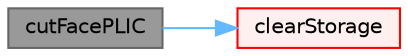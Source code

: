 digraph "cutFacePLIC"
{
 // LATEX_PDF_SIZE
  bgcolor="transparent";
  edge [fontname=Helvetica,fontsize=10,labelfontname=Helvetica,labelfontsize=10];
  node [fontname=Helvetica,fontsize=10,shape=box,height=0.2,width=0.4];
  rankdir="LR";
  Node1 [id="Node000001",label="cutFacePLIC",height=0.2,width=0.4,color="gray40", fillcolor="grey60", style="filled", fontcolor="black",tooltip=" "];
  Node1 -> Node2 [id="edge1_Node000001_Node000002",color="steelblue1",style="solid",tooltip=" "];
  Node2 [id="Node000002",label="clearStorage",height=0.2,width=0.4,color="red", fillcolor="#FFF0F0", style="filled",URL="$classFoam_1_1cutFacePLIC.html#a77e7fd5aa3adf14be9cbcd6e670f7843",tooltip=" "];
}
